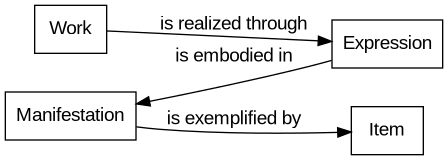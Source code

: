 @startuml
digraph FRBR_CreationModel {
  node [shape=box; fontname="Arial"];
  edge [fontname="Arial"];
  rankdir=LR;

  "Work" -> "Expression" [label="is realized through"]
  "Expression" -> "Manifestation" [label="is embodied in"]
  "Manifestation" -> "Item" [label="is exemplified by"]

  {rank=same "Work" "Manifestation"}
  {rank=same "Expression" "Item"}
}
@enduml
